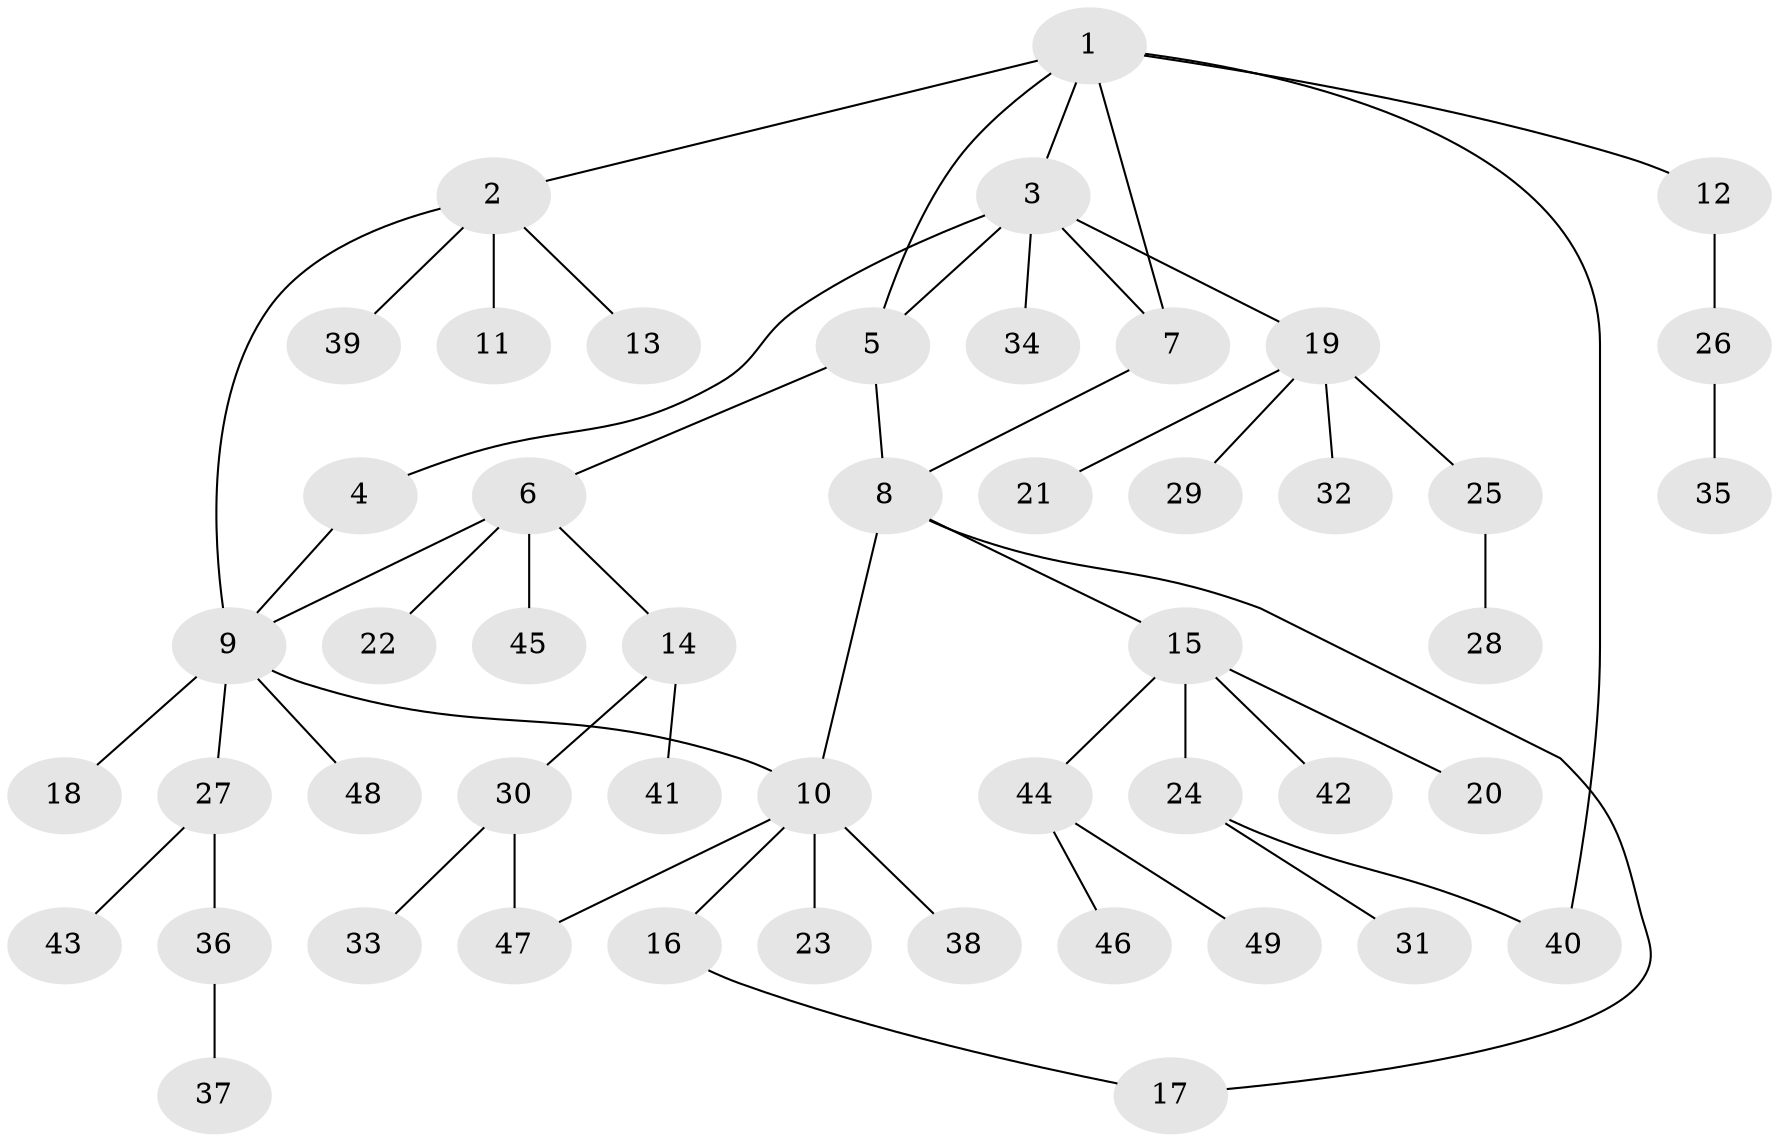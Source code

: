 // Generated by graph-tools (version 1.1) at 2025/11/02/27/25 16:11:29]
// undirected, 49 vertices, 57 edges
graph export_dot {
graph [start="1"]
  node [color=gray90,style=filled];
  1;
  2;
  3;
  4;
  5;
  6;
  7;
  8;
  9;
  10;
  11;
  12;
  13;
  14;
  15;
  16;
  17;
  18;
  19;
  20;
  21;
  22;
  23;
  24;
  25;
  26;
  27;
  28;
  29;
  30;
  31;
  32;
  33;
  34;
  35;
  36;
  37;
  38;
  39;
  40;
  41;
  42;
  43;
  44;
  45;
  46;
  47;
  48;
  49;
  1 -- 2;
  1 -- 3;
  1 -- 5;
  1 -- 7;
  1 -- 12;
  1 -- 40;
  2 -- 9;
  2 -- 11;
  2 -- 13;
  2 -- 39;
  3 -- 4;
  3 -- 5;
  3 -- 7;
  3 -- 19;
  3 -- 34;
  4 -- 9;
  5 -- 6;
  5 -- 8;
  6 -- 9;
  6 -- 14;
  6 -- 22;
  6 -- 45;
  7 -- 8;
  8 -- 10;
  8 -- 15;
  8 -- 17;
  9 -- 10;
  9 -- 18;
  9 -- 27;
  9 -- 48;
  10 -- 16;
  10 -- 23;
  10 -- 38;
  10 -- 47;
  12 -- 26;
  14 -- 30;
  14 -- 41;
  15 -- 20;
  15 -- 24;
  15 -- 42;
  15 -- 44;
  16 -- 17;
  19 -- 21;
  19 -- 25;
  19 -- 29;
  19 -- 32;
  24 -- 31;
  24 -- 40;
  25 -- 28;
  26 -- 35;
  27 -- 36;
  27 -- 43;
  30 -- 33;
  30 -- 47;
  36 -- 37;
  44 -- 46;
  44 -- 49;
}
